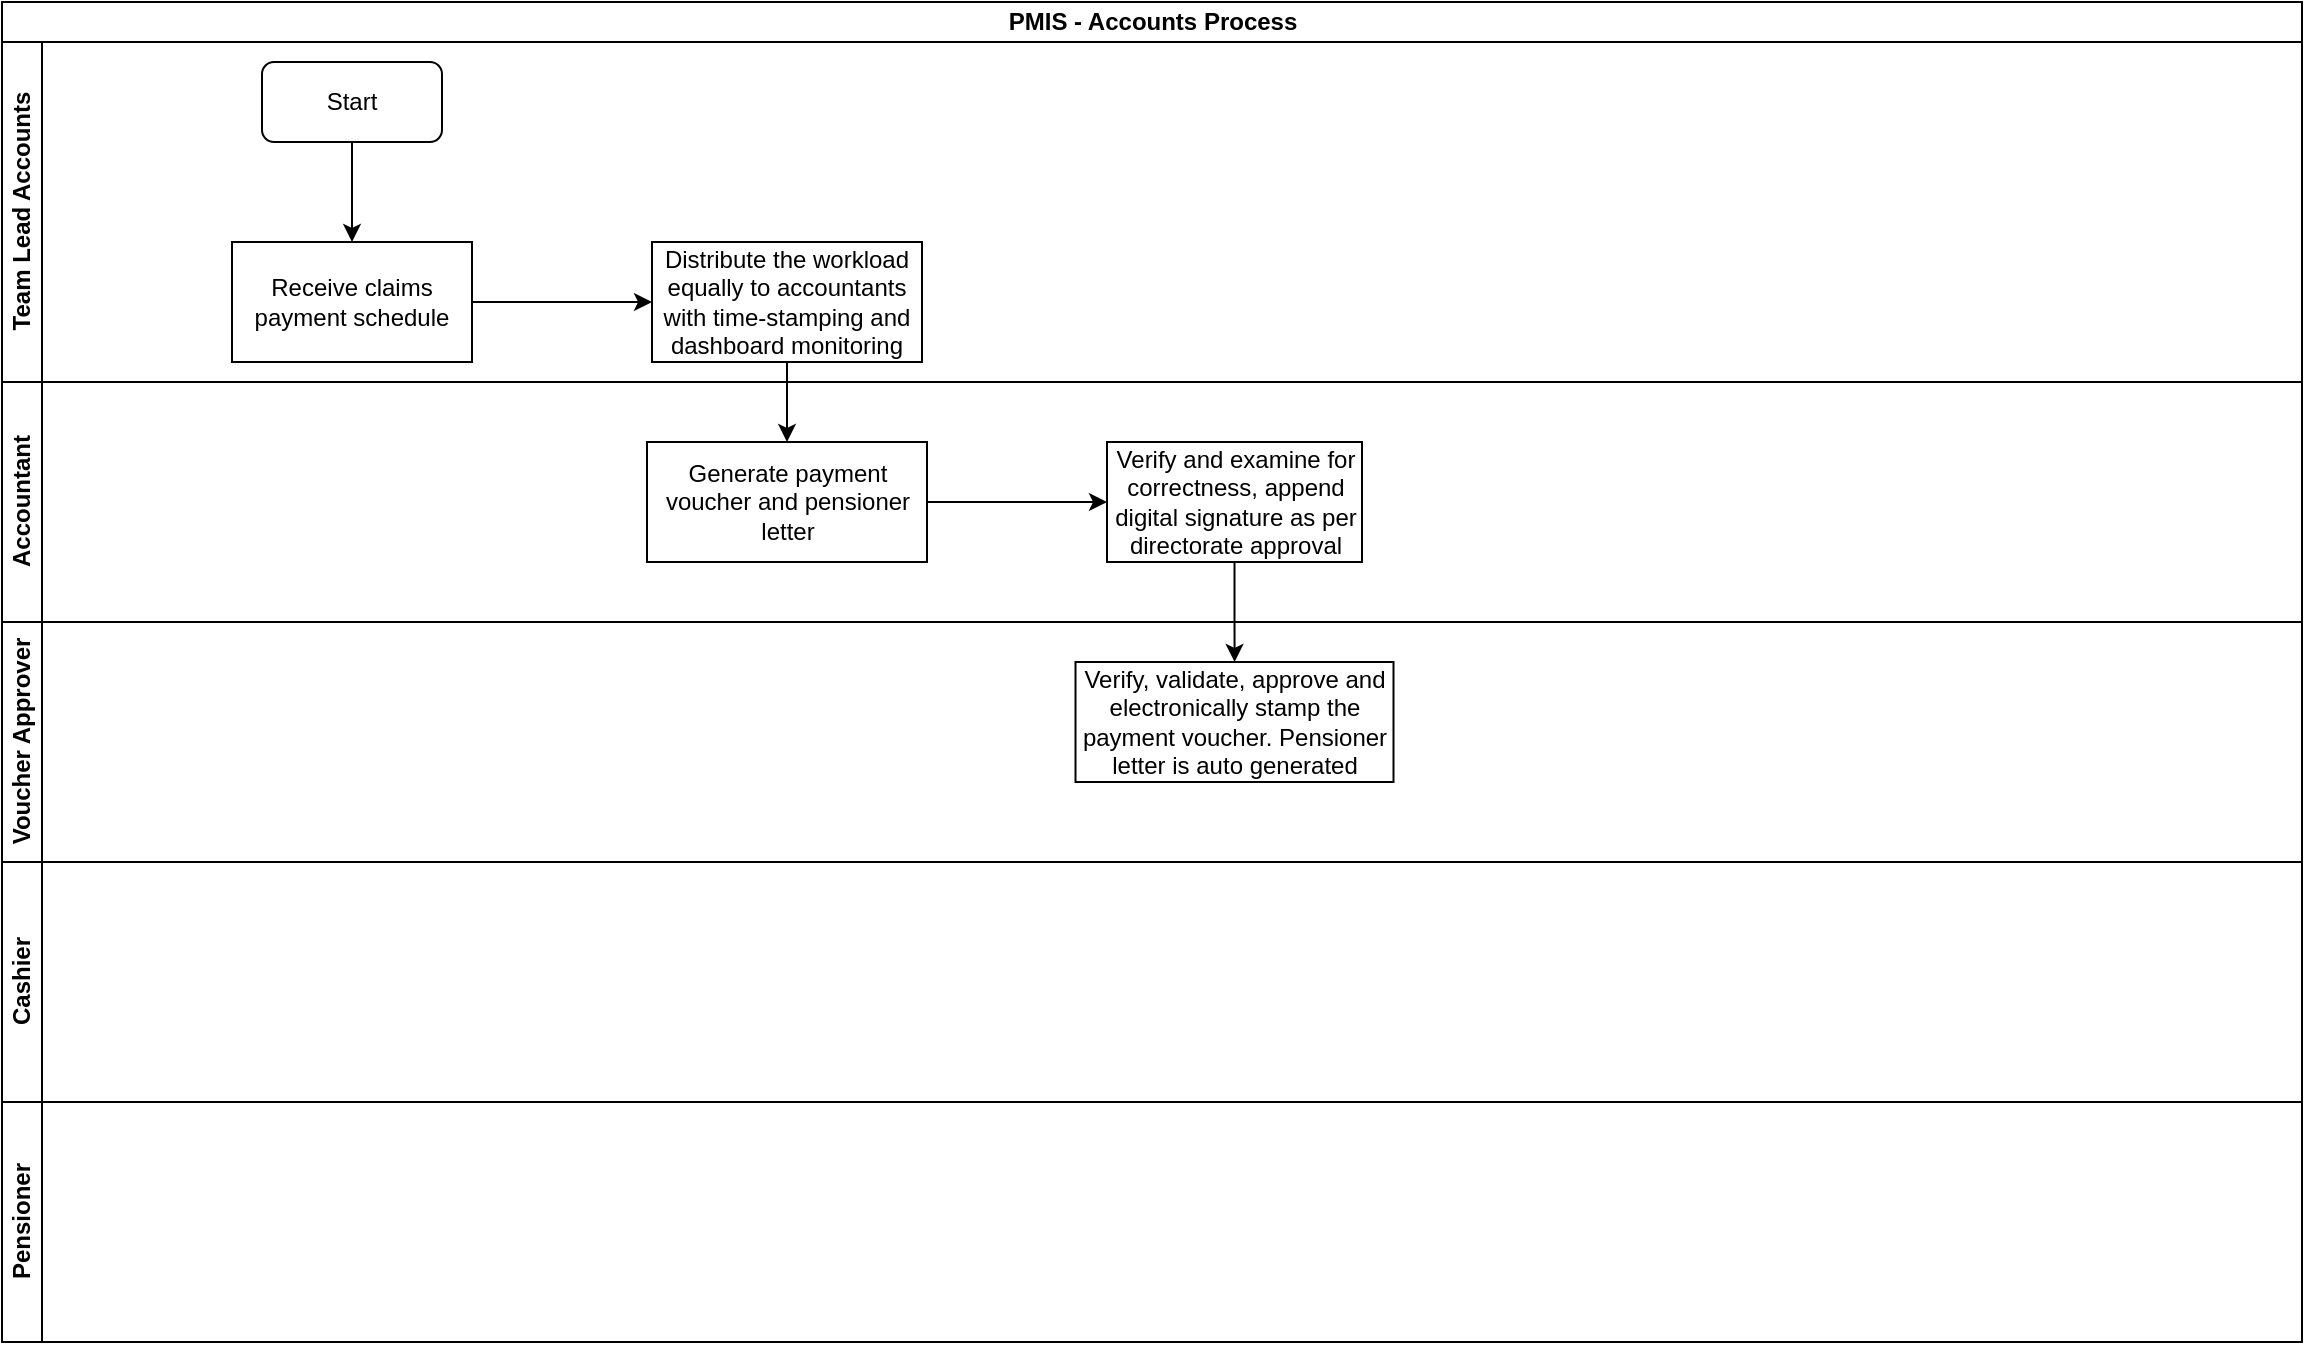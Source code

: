 <mxfile version="13.9.1" type="github">
  <diagram id="AS_vAL803tgbhomy-etc" name="Page-1">
    <mxGraphModel dx="1038" dy="547" grid="1" gridSize="10" guides="1" tooltips="1" connect="1" arrows="1" fold="1" page="1" pageScale="1" pageWidth="1169" pageHeight="827" math="0" shadow="0">
      <root>
        <mxCell id="0" />
        <mxCell id="1" parent="0" />
        <mxCell id="bzjPsa7Bnyj8pUQ7Ct00-1" value="PMIS - Accounts Process" style="swimlane;html=1;childLayout=stackLayout;resizeParent=1;resizeParentMax=0;horizontal=1;startSize=20;horizontalStack=0;" vertex="1" parent="1">
          <mxGeometry y="10" width="1150" height="670" as="geometry" />
        </mxCell>
        <mxCell id="bzjPsa7Bnyj8pUQ7Ct00-2" value="Team Lead Accounts" style="swimlane;html=1;startSize=20;horizontal=0;" vertex="1" parent="bzjPsa7Bnyj8pUQ7Ct00-1">
          <mxGeometry y="20" width="1150" height="170" as="geometry" />
        </mxCell>
        <mxCell id="bzjPsa7Bnyj8pUQ7Ct00-7" value="Start" style="rounded=1;whiteSpace=wrap;html=1;" vertex="1" parent="bzjPsa7Bnyj8pUQ7Ct00-2">
          <mxGeometry x="130" y="10" width="90" height="40" as="geometry" />
        </mxCell>
        <mxCell id="bzjPsa7Bnyj8pUQ7Ct00-8" value="Receive claims payment schedule" style="rounded=0;whiteSpace=wrap;html=1;" vertex="1" parent="bzjPsa7Bnyj8pUQ7Ct00-2">
          <mxGeometry x="115" y="100" width="120" height="60" as="geometry" />
        </mxCell>
        <mxCell id="bzjPsa7Bnyj8pUQ7Ct00-10" value="" style="edgeStyle=orthogonalEdgeStyle;rounded=0;orthogonalLoop=1;jettySize=auto;html=1;entryX=0.5;entryY=0;entryDx=0;entryDy=0;" edge="1" parent="bzjPsa7Bnyj8pUQ7Ct00-2" source="bzjPsa7Bnyj8pUQ7Ct00-7" target="bzjPsa7Bnyj8pUQ7Ct00-8">
          <mxGeometry relative="1" as="geometry">
            <mxPoint x="175" y="120" as="targetPoint" />
          </mxGeometry>
        </mxCell>
        <mxCell id="bzjPsa7Bnyj8pUQ7Ct00-3" value="Accountant" style="swimlane;html=1;startSize=20;horizontal=0;" vertex="1" parent="bzjPsa7Bnyj8pUQ7Ct00-1">
          <mxGeometry y="190" width="1150" height="120" as="geometry" />
        </mxCell>
        <mxCell id="bzjPsa7Bnyj8pUQ7Ct00-13" value="Generate payment voucher and pensioner letter" style="whiteSpace=wrap;html=1;rounded=0;" vertex="1" parent="bzjPsa7Bnyj8pUQ7Ct00-3">
          <mxGeometry x="322.5" y="30" width="140" height="60" as="geometry" />
        </mxCell>
        <mxCell id="bzjPsa7Bnyj8pUQ7Ct00-4" value="Voucher Approver" style="swimlane;html=1;startSize=20;horizontal=0;" vertex="1" parent="bzjPsa7Bnyj8pUQ7Ct00-1">
          <mxGeometry y="310" width="1150" height="120" as="geometry" />
        </mxCell>
        <mxCell id="bzjPsa7Bnyj8pUQ7Ct00-17" value="Verify, validate, approve and electronically stamp the payment voucher. Pensioner letter is auto generated" style="whiteSpace=wrap;html=1;rounded=0;" vertex="1" parent="bzjPsa7Bnyj8pUQ7Ct00-4">
          <mxGeometry x="536.75" y="20" width="159" height="60" as="geometry" />
        </mxCell>
        <mxCell id="bzjPsa7Bnyj8pUQ7Ct00-5" value="Cashier" style="swimlane;html=1;startSize=20;horizontal=0;" vertex="1" parent="bzjPsa7Bnyj8pUQ7Ct00-1">
          <mxGeometry y="430" width="1150" height="120" as="geometry" />
        </mxCell>
        <mxCell id="bzjPsa7Bnyj8pUQ7Ct00-6" value="Pensioner" style="swimlane;html=1;startSize=20;horizontal=0;" vertex="1" parent="bzjPsa7Bnyj8pUQ7Ct00-1">
          <mxGeometry y="550" width="1150" height="120" as="geometry" />
        </mxCell>
        <mxCell id="bzjPsa7Bnyj8pUQ7Ct00-14" value="" style="edgeStyle=orthogonalEdgeStyle;rounded=0;orthogonalLoop=1;jettySize=auto;html=1;" edge="1" parent="1" source="bzjPsa7Bnyj8pUQ7Ct00-11" target="bzjPsa7Bnyj8pUQ7Ct00-13">
          <mxGeometry relative="1" as="geometry" />
        </mxCell>
        <mxCell id="bzjPsa7Bnyj8pUQ7Ct00-11" value="Distribute the workload equally to accountants with time-stamping and dashboard monitoring" style="whiteSpace=wrap;html=1;rounded=0;" vertex="1" parent="1">
          <mxGeometry x="325" y="130" width="135" height="60" as="geometry" />
        </mxCell>
        <mxCell id="bzjPsa7Bnyj8pUQ7Ct00-12" value="" style="edgeStyle=orthogonalEdgeStyle;rounded=0;orthogonalLoop=1;jettySize=auto;html=1;" edge="1" parent="1" source="bzjPsa7Bnyj8pUQ7Ct00-8" target="bzjPsa7Bnyj8pUQ7Ct00-11">
          <mxGeometry relative="1" as="geometry" />
        </mxCell>
        <mxCell id="bzjPsa7Bnyj8pUQ7Ct00-18" value="" style="edgeStyle=orthogonalEdgeStyle;rounded=0;orthogonalLoop=1;jettySize=auto;html=1;" edge="1" parent="1" source="bzjPsa7Bnyj8pUQ7Ct00-15" target="bzjPsa7Bnyj8pUQ7Ct00-17">
          <mxGeometry relative="1" as="geometry" />
        </mxCell>
        <mxCell id="bzjPsa7Bnyj8pUQ7Ct00-15" value="Verify and examine for correctness, append digital signature as per directorate approval" style="whiteSpace=wrap;html=1;rounded=0;" vertex="1" parent="1">
          <mxGeometry x="552.5" y="230" width="127.5" height="60" as="geometry" />
        </mxCell>
        <mxCell id="bzjPsa7Bnyj8pUQ7Ct00-16" value="" style="edgeStyle=orthogonalEdgeStyle;rounded=0;orthogonalLoop=1;jettySize=auto;html=1;" edge="1" parent="1" source="bzjPsa7Bnyj8pUQ7Ct00-13" target="bzjPsa7Bnyj8pUQ7Ct00-15">
          <mxGeometry relative="1" as="geometry" />
        </mxCell>
      </root>
    </mxGraphModel>
  </diagram>
</mxfile>
